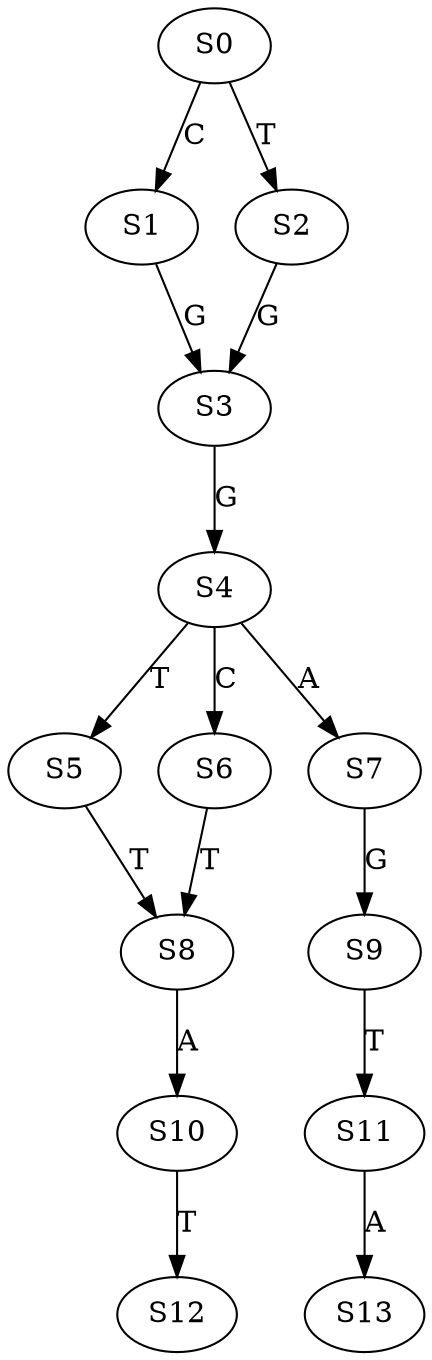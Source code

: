 strict digraph  {
	S0 -> S1 [ label = C ];
	S0 -> S2 [ label = T ];
	S1 -> S3 [ label = G ];
	S2 -> S3 [ label = G ];
	S3 -> S4 [ label = G ];
	S4 -> S5 [ label = T ];
	S4 -> S6 [ label = C ];
	S4 -> S7 [ label = A ];
	S5 -> S8 [ label = T ];
	S6 -> S8 [ label = T ];
	S7 -> S9 [ label = G ];
	S8 -> S10 [ label = A ];
	S9 -> S11 [ label = T ];
	S10 -> S12 [ label = T ];
	S11 -> S13 [ label = A ];
}
